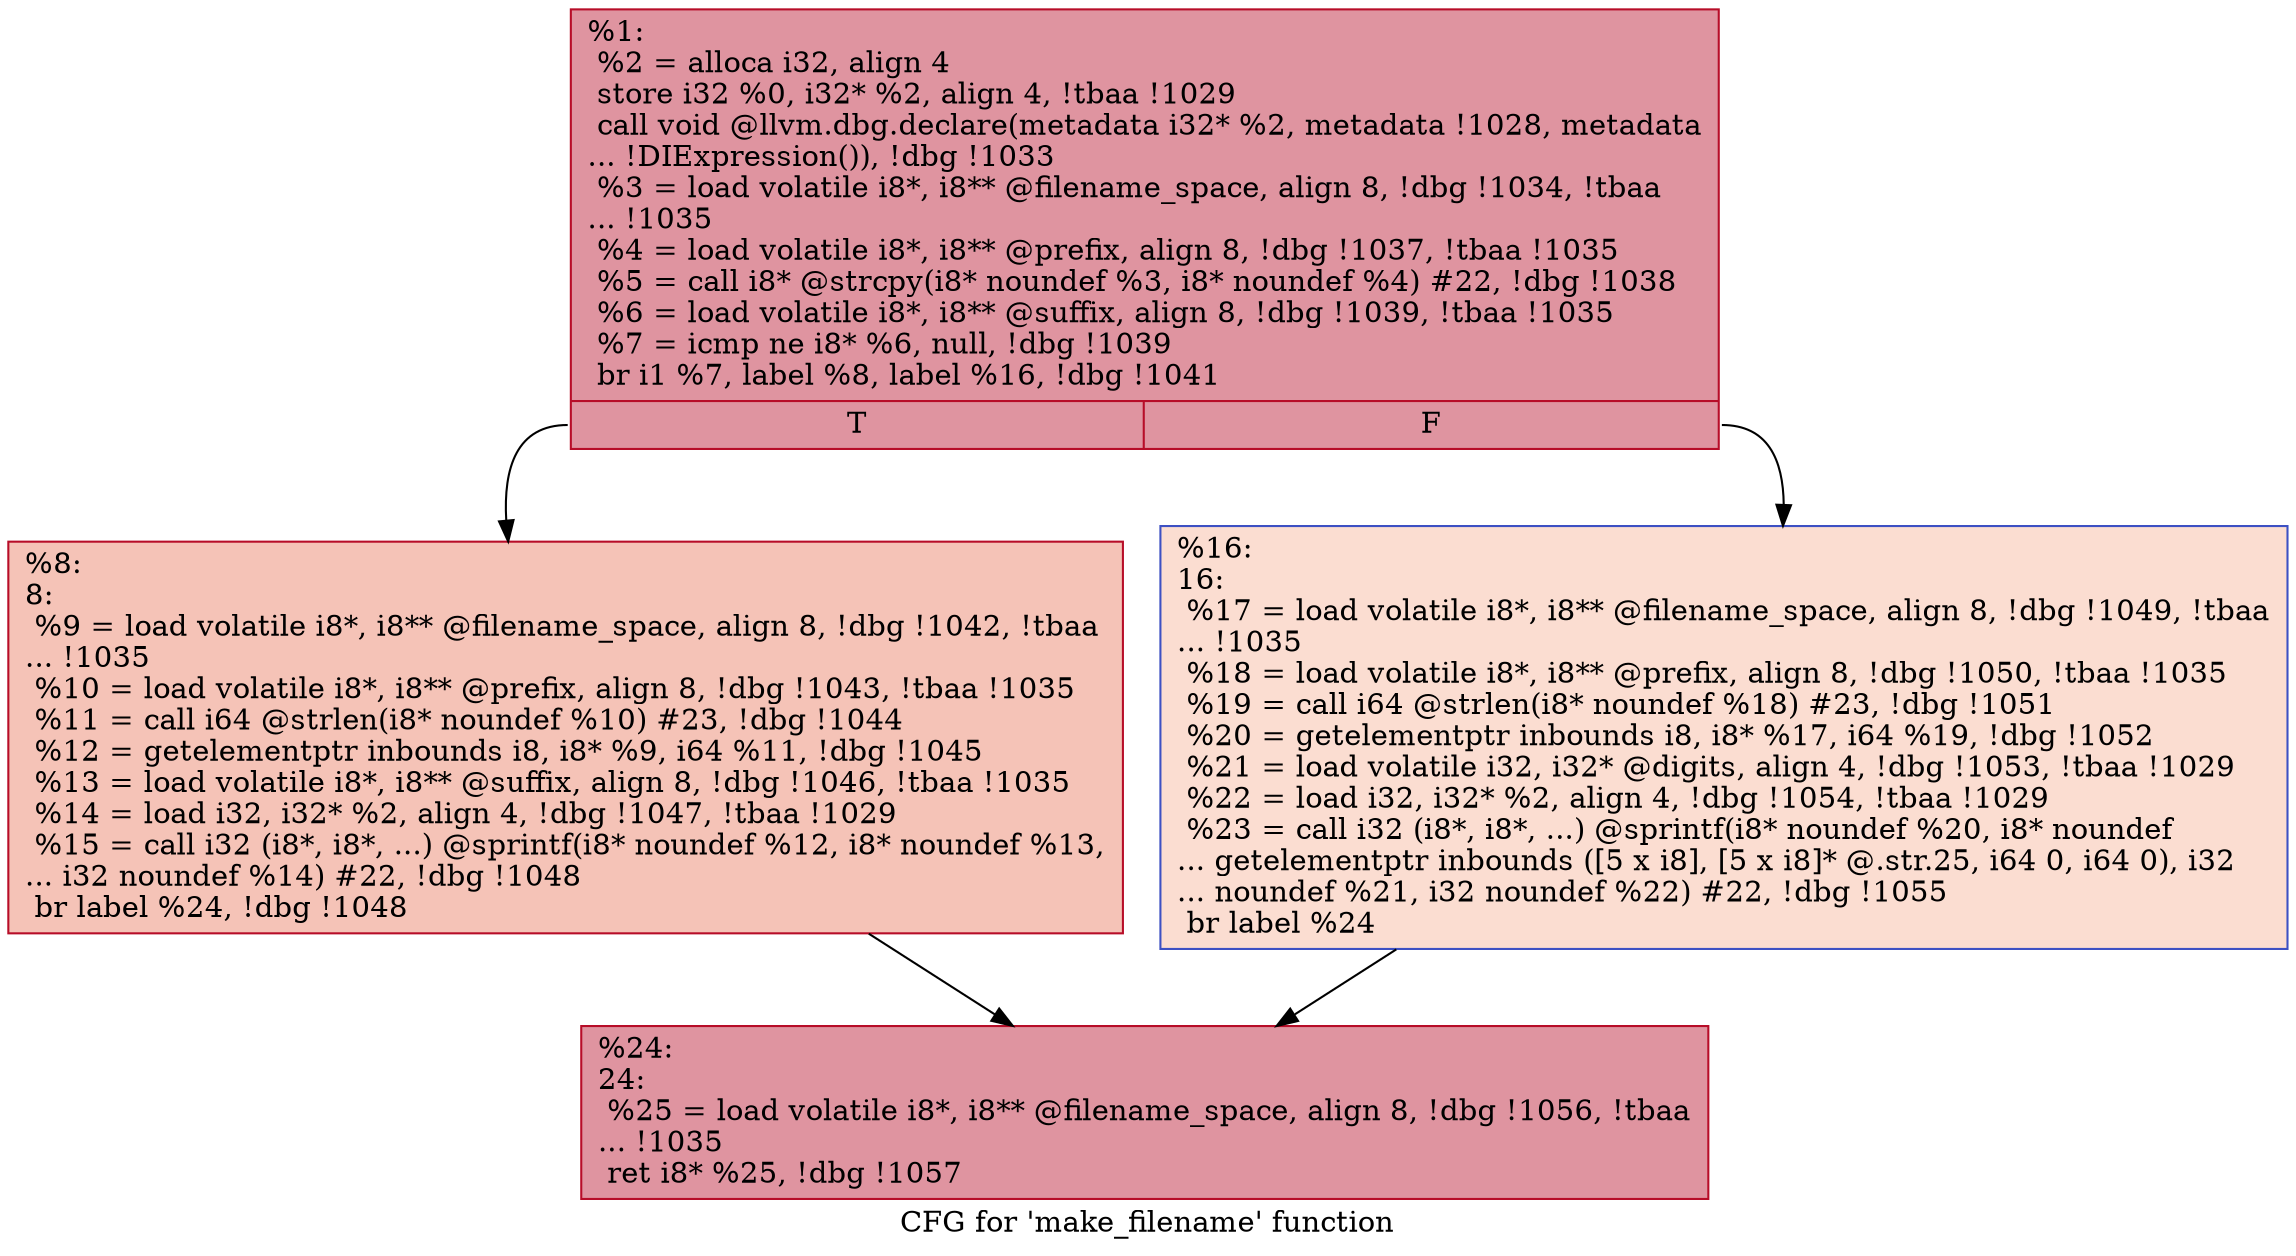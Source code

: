 digraph "CFG for 'make_filename' function" {
	label="CFG for 'make_filename' function";

	Node0x2330e60 [shape=record,color="#b70d28ff", style=filled, fillcolor="#b70d2870",label="{%1:\l  %2 = alloca i32, align 4\l  store i32 %0, i32* %2, align 4, !tbaa !1029\l  call void @llvm.dbg.declare(metadata i32* %2, metadata !1028, metadata\l... !DIExpression()), !dbg !1033\l  %3 = load volatile i8*, i8** @filename_space, align 8, !dbg !1034, !tbaa\l... !1035\l  %4 = load volatile i8*, i8** @prefix, align 8, !dbg !1037, !tbaa !1035\l  %5 = call i8* @strcpy(i8* noundef %3, i8* noundef %4) #22, !dbg !1038\l  %6 = load volatile i8*, i8** @suffix, align 8, !dbg !1039, !tbaa !1035\l  %7 = icmp ne i8* %6, null, !dbg !1039\l  br i1 %7, label %8, label %16, !dbg !1041\l|{<s0>T|<s1>F}}"];
	Node0x2330e60:s0 -> Node0x2330f60;
	Node0x2330e60:s1 -> Node0x2330fb0;
	Node0x2330f60 [shape=record,color="#b70d28ff", style=filled, fillcolor="#e8765c70",label="{%8:\l8:                                                \l  %9 = load volatile i8*, i8** @filename_space, align 8, !dbg !1042, !tbaa\l... !1035\l  %10 = load volatile i8*, i8** @prefix, align 8, !dbg !1043, !tbaa !1035\l  %11 = call i64 @strlen(i8* noundef %10) #23, !dbg !1044\l  %12 = getelementptr inbounds i8, i8* %9, i64 %11, !dbg !1045\l  %13 = load volatile i8*, i8** @suffix, align 8, !dbg !1046, !tbaa !1035\l  %14 = load i32, i32* %2, align 4, !dbg !1047, !tbaa !1029\l  %15 = call i32 (i8*, i8*, ...) @sprintf(i8* noundef %12, i8* noundef %13,\l... i32 noundef %14) #22, !dbg !1048\l  br label %24, !dbg !1048\l}"];
	Node0x2330f60 -> Node0x2331000;
	Node0x2330fb0 [shape=record,color="#3d50c3ff", style=filled, fillcolor="#f7b39670",label="{%16:\l16:                                               \l  %17 = load volatile i8*, i8** @filename_space, align 8, !dbg !1049, !tbaa\l... !1035\l  %18 = load volatile i8*, i8** @prefix, align 8, !dbg !1050, !tbaa !1035\l  %19 = call i64 @strlen(i8* noundef %18) #23, !dbg !1051\l  %20 = getelementptr inbounds i8, i8* %17, i64 %19, !dbg !1052\l  %21 = load volatile i32, i32* @digits, align 4, !dbg !1053, !tbaa !1029\l  %22 = load i32, i32* %2, align 4, !dbg !1054, !tbaa !1029\l  %23 = call i32 (i8*, i8*, ...) @sprintf(i8* noundef %20, i8* noundef\l... getelementptr inbounds ([5 x i8], [5 x i8]* @.str.25, i64 0, i64 0), i32\l... noundef %21, i32 noundef %22) #22, !dbg !1055\l  br label %24\l}"];
	Node0x2330fb0 -> Node0x2331000;
	Node0x2331000 [shape=record,color="#b70d28ff", style=filled, fillcolor="#b70d2870",label="{%24:\l24:                                               \l  %25 = load volatile i8*, i8** @filename_space, align 8, !dbg !1056, !tbaa\l... !1035\l  ret i8* %25, !dbg !1057\l}"];
}
